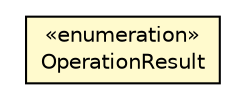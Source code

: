 #!/usr/local/bin/dot
#
# Class diagram 
# Generated by UMLGraph version R5_6-24-gf6e263 (http://www.umlgraph.org/)
#

digraph G {
	edge [fontname="Helvetica",fontsize=10,labelfontname="Helvetica",labelfontsize=10];
	node [fontname="Helvetica",fontsize=10,shape=plaintext];
	nodesep=0.25;
	ranksep=0.5;
	// org.universAAL.ri.gateway.operations.OperationChain.OperationResult
	c5935467 [label=<<table title="org.universAAL.ri.gateway.operations.OperationChain.OperationResult" border="0" cellborder="1" cellspacing="0" cellpadding="2" port="p" bgcolor="lemonChiffon" href="./OperationChain.OperationResult.html">
		<tr><td><table border="0" cellspacing="0" cellpadding="1">
<tr><td align="center" balign="center"> &#171;enumeration&#187; </td></tr>
<tr><td align="center" balign="center"> OperationResult </td></tr>
		</table></td></tr>
		</table>>, URL="./OperationChain.OperationResult.html", fontname="Helvetica", fontcolor="black", fontsize=10.0];
}

